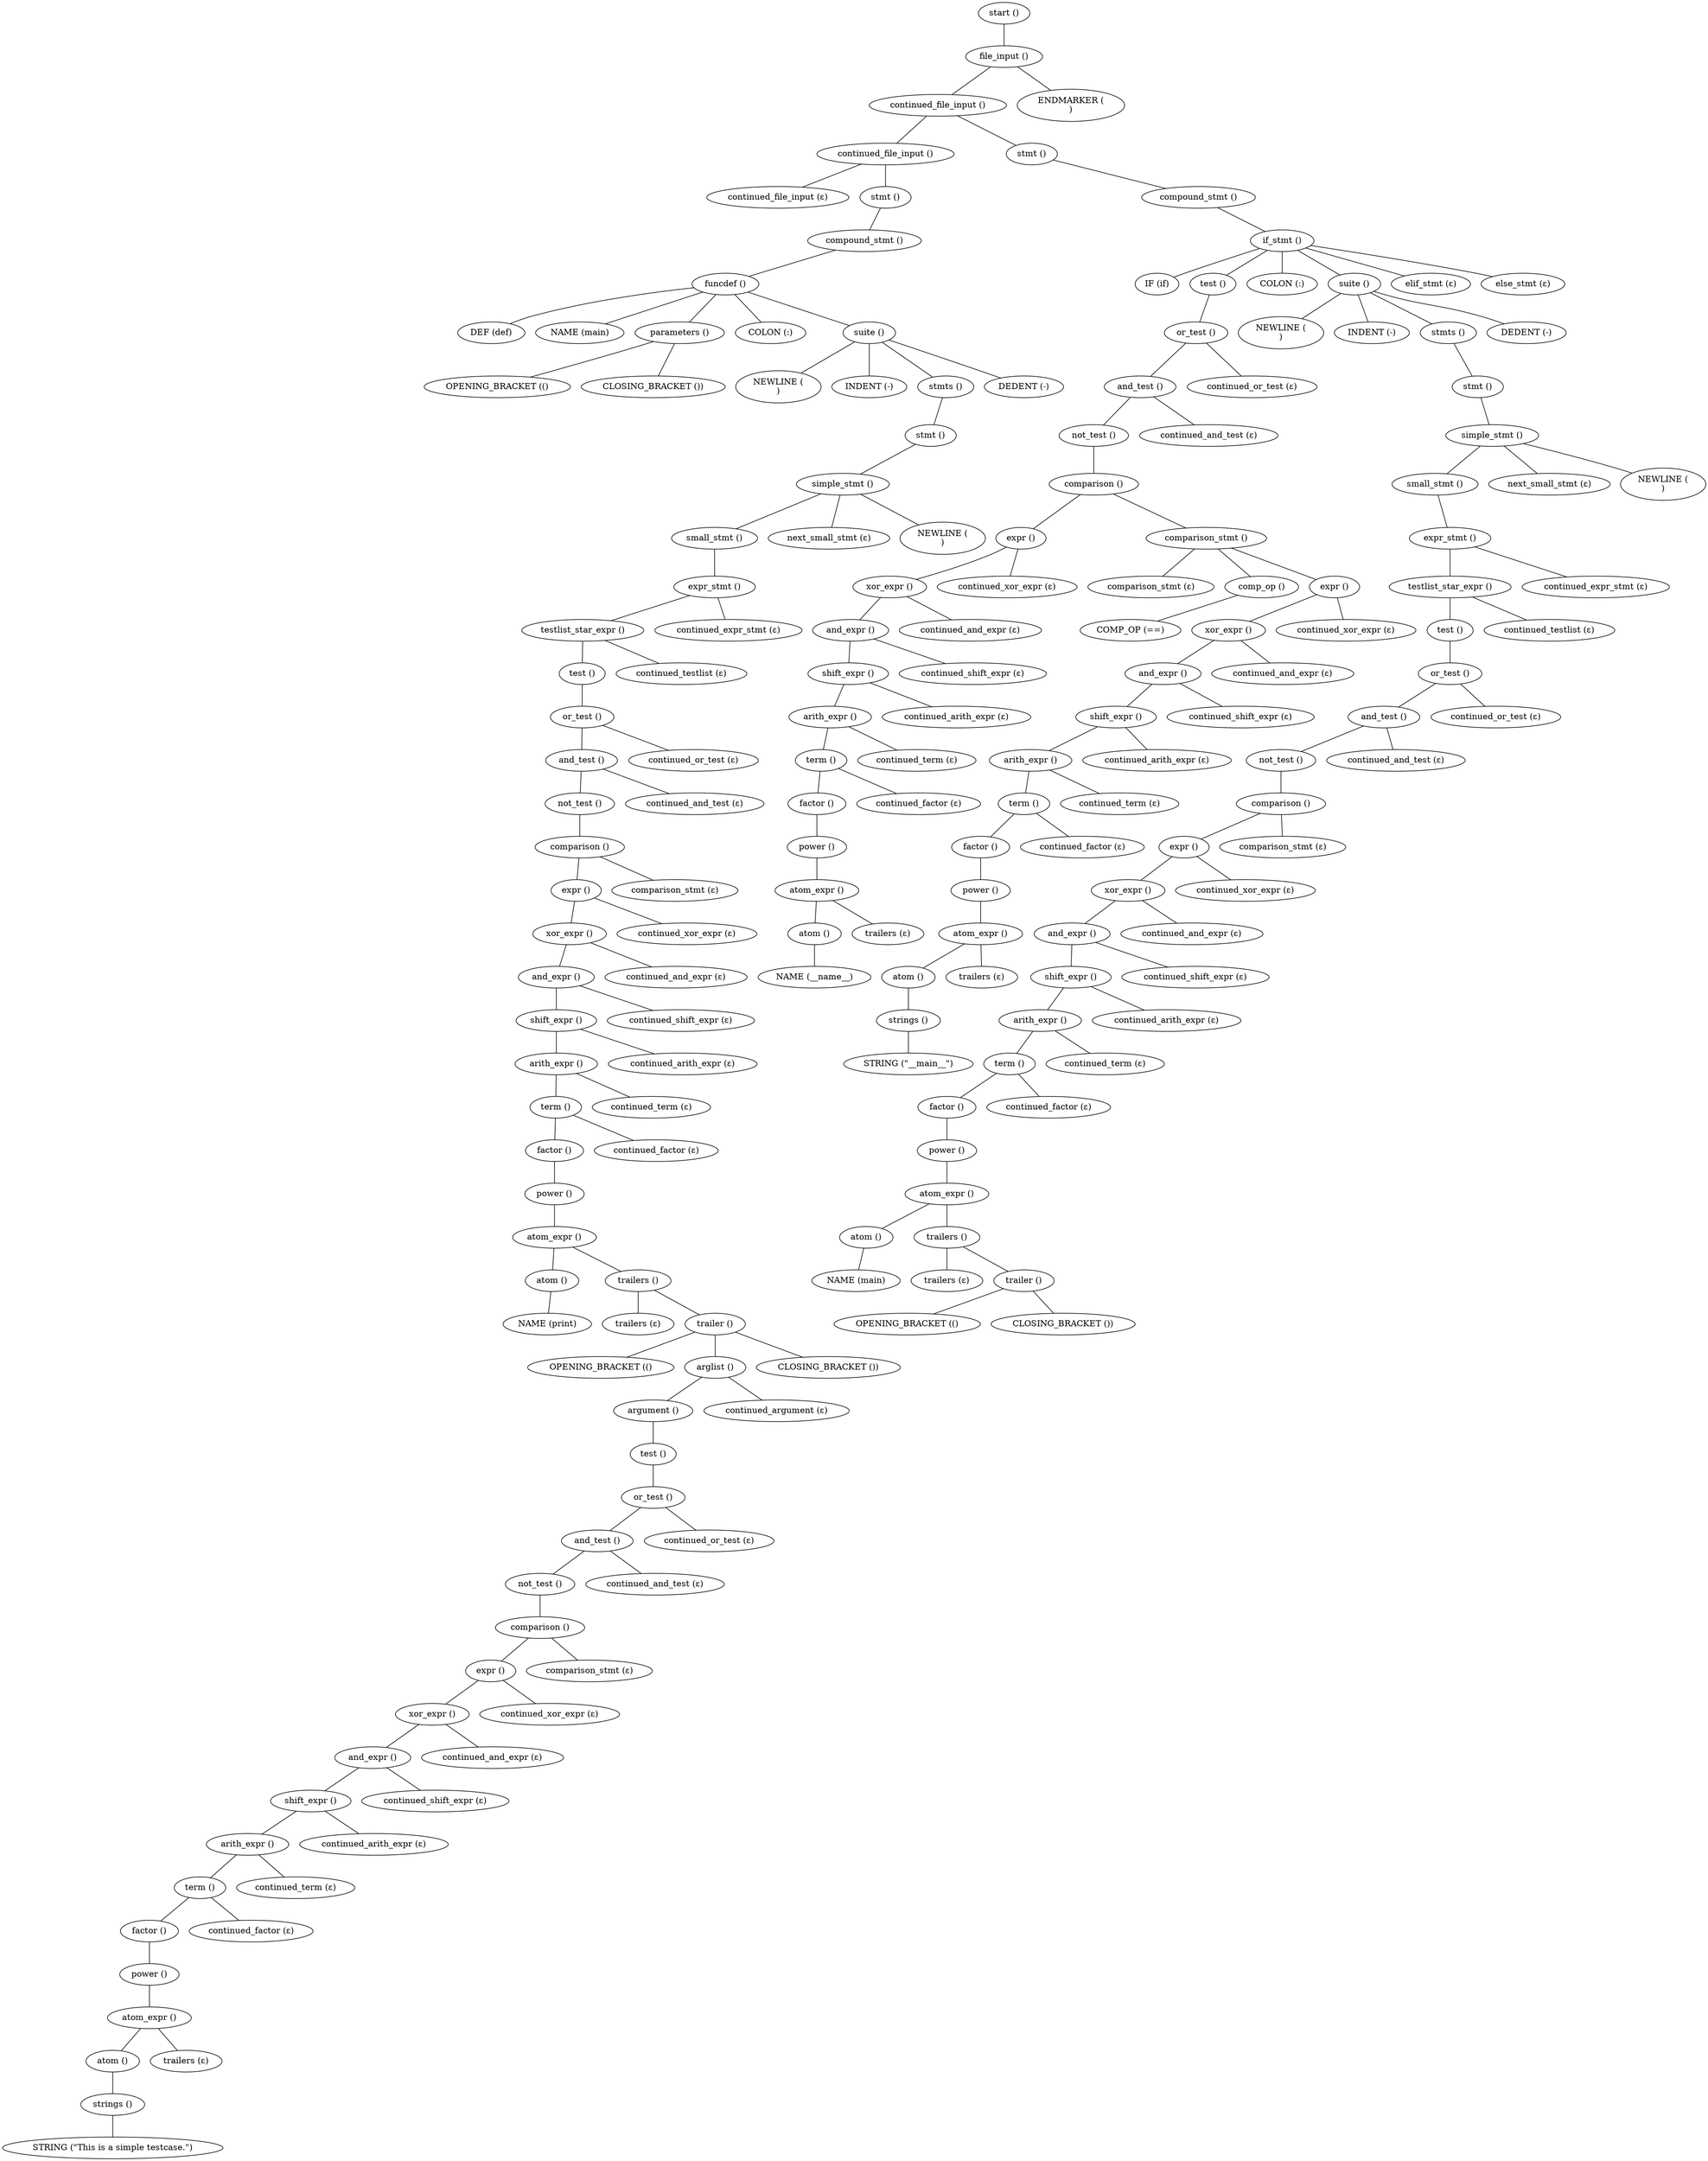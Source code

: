 Graph {
node1 [label="start ()"];
node2 [label="file_input ()"];
node3 [label="continued_file_input ()"];
node4 [label="continued_file_input ()"];
node5 [label="continued_file_input (ε)"];
node6 [label="stmt ()"];
node7 [label="compound_stmt ()"];
node8 [label="funcdef ()"];
node9 [label="DEF (def)"];
node10 [label="NAME (main)"];
node11 [label="parameters ()"];
node12 [label="OPENING_BRACKET (()"];
node13 [label="CLOSING_BRACKET ())"];
node14 [label="COLON (:)"];
node15 [label="suite ()"];
node16 [label="NEWLINE (
)"];
node17 [label="INDENT (-)"];
node18 [label="stmts ()"];
node19 [label="stmt ()"];
node20 [label="simple_stmt ()"];
node21 [label="small_stmt ()"];
node22 [label="expr_stmt ()"];
node23 [label="testlist_star_expr ()"];
node24 [label="test ()"];
node25 [label="or_test ()"];
node26 [label="and_test ()"];
node27 [label="not_test ()"];
node28 [label="comparison ()"];
node29 [label="expr ()"];
node30 [label="xor_expr ()"];
node31 [label="and_expr ()"];
node32 [label="shift_expr ()"];
node33 [label="arith_expr ()"];
node34 [label="term ()"];
node35 [label="factor ()"];
node36 [label="power ()"];
node37 [label="atom_expr ()"];
node38 [label="atom ()"];
node39 [label="NAME (print)"];
node40 [label="trailers ()"];
node41 [label="trailers (ε)"];
node42 [label="trailer ()"];
node43 [label="OPENING_BRACKET (()"];
node44 [label="arglist ()"];
node45 [label="argument ()"];
node46 [label="test ()"];
node47 [label="or_test ()"];
node48 [label="and_test ()"];
node49 [label="not_test ()"];
node50 [label="comparison ()"];
node51 [label="expr ()"];
node52 [label="xor_expr ()"];
node53 [label="and_expr ()"];
node54 [label="shift_expr ()"];
node55 [label="arith_expr ()"];
node56 [label="term ()"];
node57 [label="factor ()"];
node58 [label="power ()"];
node59 [label="atom_expr ()"];
node60 [label="atom ()"];
node61 [label="strings ()"];
node62 [label="STRING (&quot;This is a simple testcase.&quot;)"];
node63 [label="trailers (ε)"];
node64 [label="continued_factor (ε)"];
node65 [label="continued_term (ε)"];
node66 [label="continued_arith_expr (ε)"];
node67 [label="continued_shift_expr (ε)"];
node68 [label="continued_and_expr (ε)"];
node69 [label="continued_xor_expr (ε)"];
node70 [label="comparison_stmt (ε)"];
node71 [label="continued_and_test (ε)"];
node72 [label="continued_or_test (ε)"];
node73 [label="continued_argument (ε)"];
node74 [label="CLOSING_BRACKET ())"];
node75 [label="continued_factor (ε)"];
node76 [label="continued_term (ε)"];
node77 [label="continued_arith_expr (ε)"];
node78 [label="continued_shift_expr (ε)"];
node79 [label="continued_and_expr (ε)"];
node80 [label="continued_xor_expr (ε)"];
node81 [label="comparison_stmt (ε)"];
node82 [label="continued_and_test (ε)"];
node83 [label="continued_or_test (ε)"];
node84 [label="continued_testlist (ε)"];
node85 [label="continued_expr_stmt (ε)"];
node86 [label="next_small_stmt (ε)"];
node87 [label="NEWLINE (
)"];
node88 [label="DEDENT (-)"];
node89 [label="stmt ()"];
node90 [label="compound_stmt ()"];
node91 [label="if_stmt ()"];
node92 [label="IF (if)"];
node93 [label="test ()"];
node94 [label="or_test ()"];
node95 [label="and_test ()"];
node96 [label="not_test ()"];
node97 [label="comparison ()"];
node98 [label="expr ()"];
node99 [label="xor_expr ()"];
node100 [label="and_expr ()"];
node101 [label="shift_expr ()"];
node102 [label="arith_expr ()"];
node103 [label="term ()"];
node104 [label="factor ()"];
node105 [label="power ()"];
node106 [label="atom_expr ()"];
node107 [label="atom ()"];
node108 [label="NAME (__name__)"];
node109 [label="trailers (ε)"];
node110 [label="continued_factor (ε)"];
node111 [label="continued_term (ε)"];
node112 [label="continued_arith_expr (ε)"];
node113 [label="continued_shift_expr (ε)"];
node114 [label="continued_and_expr (ε)"];
node115 [label="continued_xor_expr (ε)"];
node116 [label="comparison_stmt ()"];
node117 [label="comparison_stmt (ε)"];
node118 [label="comp_op ()"];
node119 [label="COMP_OP (==)"];
node120 [label="expr ()"];
node121 [label="xor_expr ()"];
node122 [label="and_expr ()"];
node123 [label="shift_expr ()"];
node124 [label="arith_expr ()"];
node125 [label="term ()"];
node126 [label="factor ()"];
node127 [label="power ()"];
node128 [label="atom_expr ()"];
node129 [label="atom ()"];
node130 [label="strings ()"];
node131 [label="STRING (&quot;__main__&quot;)"];
node132 [label="trailers (ε)"];
node133 [label="continued_factor (ε)"];
node134 [label="continued_term (ε)"];
node135 [label="continued_arith_expr (ε)"];
node136 [label="continued_shift_expr (ε)"];
node137 [label="continued_and_expr (ε)"];
node138 [label="continued_xor_expr (ε)"];
node139 [label="continued_and_test (ε)"];
node140 [label="continued_or_test (ε)"];
node141 [label="COLON (:)"];
node142 [label="suite ()"];
node143 [label="NEWLINE (
)"];
node144 [label="INDENT (-)"];
node145 [label="stmts ()"];
node146 [label="stmt ()"];
node147 [label="simple_stmt ()"];
node148 [label="small_stmt ()"];
node149 [label="expr_stmt ()"];
node150 [label="testlist_star_expr ()"];
node151 [label="test ()"];
node152 [label="or_test ()"];
node153 [label="and_test ()"];
node154 [label="not_test ()"];
node155 [label="comparison ()"];
node156 [label="expr ()"];
node157 [label="xor_expr ()"];
node158 [label="and_expr ()"];
node159 [label="shift_expr ()"];
node160 [label="arith_expr ()"];
node161 [label="term ()"];
node162 [label="factor ()"];
node163 [label="power ()"];
node164 [label="atom_expr ()"];
node165 [label="atom ()"];
node166 [label="NAME (main)"];
node167 [label="trailers ()"];
node168 [label="trailers (ε)"];
node169 [label="trailer ()"];
node170 [label="OPENING_BRACKET (()"];
node171 [label="CLOSING_BRACKET ())"];
node172 [label="continued_factor (ε)"];
node173 [label="continued_term (ε)"];
node174 [label="continued_arith_expr (ε)"];
node175 [label="continued_shift_expr (ε)"];
node176 [label="continued_and_expr (ε)"];
node177 [label="continued_xor_expr (ε)"];
node178 [label="comparison_stmt (ε)"];
node179 [label="continued_and_test (ε)"];
node180 [label="continued_or_test (ε)"];
node181 [label="continued_testlist (ε)"];
node182 [label="continued_expr_stmt (ε)"];
node183 [label="next_small_stmt (ε)"];
node184 [label="NEWLINE (
)"];
node185 [label="DEDENT (-)"];
node186 [label="elif_stmt (ε)"];
node187 [label="else_stmt (ε)"];
node188 [label="ENDMARKER (
)"];

node1 -- node2;
node2 -- node3;
node3 -- node4;
node4 -- node5;
node4 -- node6;
node6 -- node7;
node7 -- node8;
node8 -- node9;
node8 -- node10;
node8 -- node11;
node11 -- node12;
node11 -- node13;
node8 -- node14;
node8 -- node15;
node15 -- node16;
node15 -- node17;
node15 -- node18;
node18 -- node19;
node19 -- node20;
node20 -- node21;
node21 -- node22;
node22 -- node23;
node23 -- node24;
node24 -- node25;
node25 -- node26;
node26 -- node27;
node27 -- node28;
node28 -- node29;
node29 -- node30;
node30 -- node31;
node31 -- node32;
node32 -- node33;
node33 -- node34;
node34 -- node35;
node35 -- node36;
node36 -- node37;
node37 -- node38;
node38 -- node39;
node37 -- node40;
node40 -- node41;
node40 -- node42;
node42 -- node43;
node42 -- node44;
node44 -- node45;
node45 -- node46;
node46 -- node47;
node47 -- node48;
node48 -- node49;
node49 -- node50;
node50 -- node51;
node51 -- node52;
node52 -- node53;
node53 -- node54;
node54 -- node55;
node55 -- node56;
node56 -- node57;
node57 -- node58;
node58 -- node59;
node59 -- node60;
node60 -- node61;
node61 -- node62;
node59 -- node63;
node56 -- node64;
node55 -- node65;
node54 -- node66;
node53 -- node67;
node52 -- node68;
node51 -- node69;
node50 -- node70;
node48 -- node71;
node47 -- node72;
node44 -- node73;
node42 -- node74;
node34 -- node75;
node33 -- node76;
node32 -- node77;
node31 -- node78;
node30 -- node79;
node29 -- node80;
node28 -- node81;
node26 -- node82;
node25 -- node83;
node23 -- node84;
node22 -- node85;
node20 -- node86;
node20 -- node87;
node15 -- node88;
node3 -- node89;
node89 -- node90;
node90 -- node91;
node91 -- node92;
node91 -- node93;
node93 -- node94;
node94 -- node95;
node95 -- node96;
node96 -- node97;
node97 -- node98;
node98 -- node99;
node99 -- node100;
node100 -- node101;
node101 -- node102;
node102 -- node103;
node103 -- node104;
node104 -- node105;
node105 -- node106;
node106 -- node107;
node107 -- node108;
node106 -- node109;
node103 -- node110;
node102 -- node111;
node101 -- node112;
node100 -- node113;
node99 -- node114;
node98 -- node115;
node97 -- node116;
node116 -- node117;
node116 -- node118;
node118 -- node119;
node116 -- node120;
node120 -- node121;
node121 -- node122;
node122 -- node123;
node123 -- node124;
node124 -- node125;
node125 -- node126;
node126 -- node127;
node127 -- node128;
node128 -- node129;
node129 -- node130;
node130 -- node131;
node128 -- node132;
node125 -- node133;
node124 -- node134;
node123 -- node135;
node122 -- node136;
node121 -- node137;
node120 -- node138;
node95 -- node139;
node94 -- node140;
node91 -- node141;
node91 -- node142;
node142 -- node143;
node142 -- node144;
node142 -- node145;
node145 -- node146;
node146 -- node147;
node147 -- node148;
node148 -- node149;
node149 -- node150;
node150 -- node151;
node151 -- node152;
node152 -- node153;
node153 -- node154;
node154 -- node155;
node155 -- node156;
node156 -- node157;
node157 -- node158;
node158 -- node159;
node159 -- node160;
node160 -- node161;
node161 -- node162;
node162 -- node163;
node163 -- node164;
node164 -- node165;
node165 -- node166;
node164 -- node167;
node167 -- node168;
node167 -- node169;
node169 -- node170;
node169 -- node171;
node161 -- node172;
node160 -- node173;
node159 -- node174;
node158 -- node175;
node157 -- node176;
node156 -- node177;
node155 -- node178;
node153 -- node179;
node152 -- node180;
node150 -- node181;
node149 -- node182;
node147 -- node183;
node147 -- node184;
node142 -- node185;
node91 -- node186;
node91 -- node187;
node2 -- node188;

}
